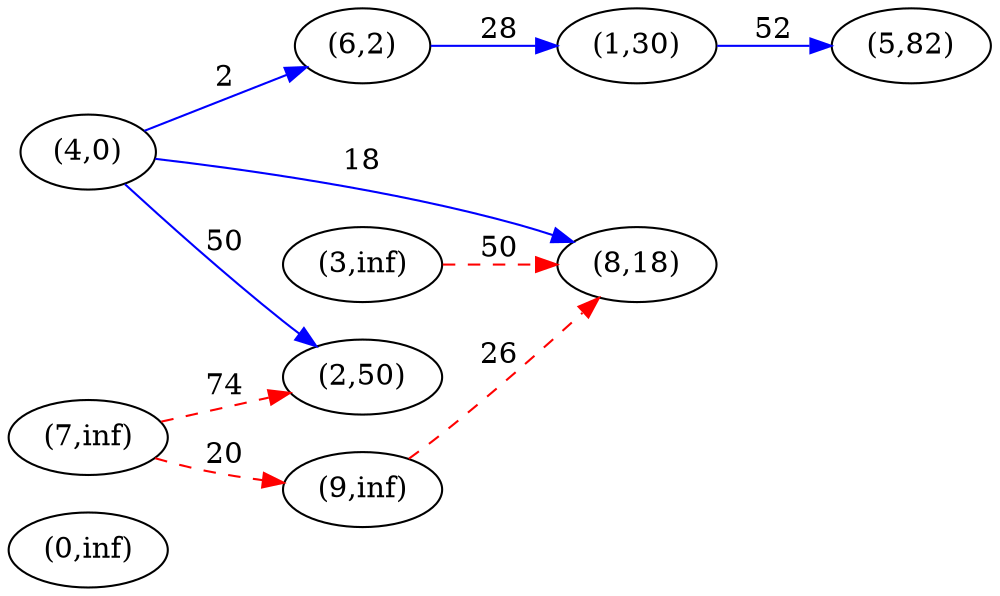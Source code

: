 digraph G {
ranksep = "equally";
rankdir = LR;
{rank = same; "(0,inf)"; };
{rank = same; "(1,30)"; };
{rank = same; "(5,82)"; };
{rank = same; "(2,50)"; };
{rank = same; "(3,inf)"; };
{rank = same; "(8,18)"; };
{rank = same; "(4,0)"; };
{rank = same; "(6,2)"; };
{rank = same; };
{rank = same; "(7,inf)"; };
{rank = same; "(9,inf)"; };
{rank = same; };
"(0,inf)"
"(1,30)"->"(5,82)"[label="52" color = "blue"];
"(5,82)"
"(2,50)"
"(3,inf)"->"(8,18)"[label="50" color = "red" style = "dashed" ];
"(8,18)"
"(4,0)"->"(8,18)"[label="18" color = "blue"];
"(4,0)"->"(6,2)"[label="2" color = "blue"];
"(4,0)"->"(2,50)"[label="50" color = "blue"];
"(6,2)"->"(1,30)"[label="28" color = "blue"];
"(7,inf)"->"(9,inf)"[label="20" color = "red" style = "dashed" ];
"(7,inf)"->"(2,50)"[label="74" color = "red" style = "dashed" ];
"(9,inf)"->"(8,18)"[label="26" color = "red" style = "dashed" ];
}
